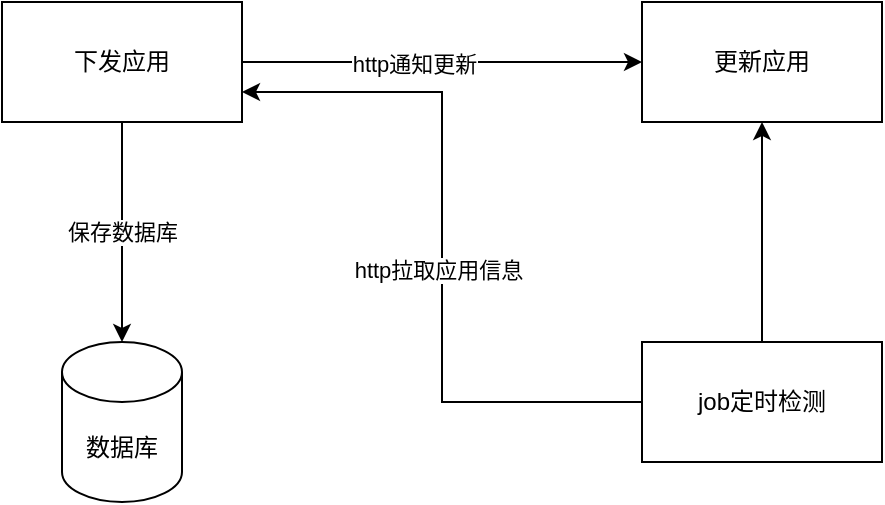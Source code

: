 <mxfile version="14.5.1" type="github">
  <diagram id="1-cLoQC8GiIBF3N2G5Tn" name="第 1 页">
    <mxGraphModel dx="1127" dy="771" grid="1" gridSize="10" guides="1" tooltips="1" connect="1" arrows="1" fold="1" page="1" pageScale="1" pageWidth="827" pageHeight="1169" math="0" shadow="0">
      <root>
        <mxCell id="0" />
        <mxCell id="1" parent="0" />
        <mxCell id="aJlke2dDyM1vWRp-Qd17-6" value="保存数据库" style="edgeStyle=orthogonalEdgeStyle;rounded=0;orthogonalLoop=1;jettySize=auto;html=1;" edge="1" parent="1" source="aJlke2dDyM1vWRp-Qd17-1" target="aJlke2dDyM1vWRp-Qd17-3">
          <mxGeometry relative="1" as="geometry" />
        </mxCell>
        <mxCell id="aJlke2dDyM1vWRp-Qd17-7" style="edgeStyle=orthogonalEdgeStyle;rounded=0;orthogonalLoop=1;jettySize=auto;html=1;" edge="1" parent="1" source="aJlke2dDyM1vWRp-Qd17-1" target="aJlke2dDyM1vWRp-Qd17-2">
          <mxGeometry relative="1" as="geometry" />
        </mxCell>
        <mxCell id="aJlke2dDyM1vWRp-Qd17-8" value="http通知更新" style="edgeLabel;html=1;align=center;verticalAlign=middle;resizable=0;points=[];" vertex="1" connectable="0" parent="aJlke2dDyM1vWRp-Qd17-7">
          <mxGeometry x="-0.14" y="-1" relative="1" as="geometry">
            <mxPoint as="offset" />
          </mxGeometry>
        </mxCell>
        <mxCell id="aJlke2dDyM1vWRp-Qd17-1" value="下发应用" style="rounded=0;whiteSpace=wrap;html=1;" vertex="1" parent="1">
          <mxGeometry x="190" y="200" width="120" height="60" as="geometry" />
        </mxCell>
        <mxCell id="aJlke2dDyM1vWRp-Qd17-2" value="更新应用" style="rounded=0;whiteSpace=wrap;html=1;" vertex="1" parent="1">
          <mxGeometry x="510" y="200" width="120" height="60" as="geometry" />
        </mxCell>
        <mxCell id="aJlke2dDyM1vWRp-Qd17-3" value="数据库" style="shape=cylinder3;whiteSpace=wrap;html=1;boundedLbl=1;backgroundOutline=1;size=15;" vertex="1" parent="1">
          <mxGeometry x="220" y="370" width="60" height="80" as="geometry" />
        </mxCell>
        <mxCell id="aJlke2dDyM1vWRp-Qd17-9" value="" style="edgeStyle=orthogonalEdgeStyle;rounded=0;orthogonalLoop=1;jettySize=auto;html=1;" edge="1" parent="1" source="aJlke2dDyM1vWRp-Qd17-5" target="aJlke2dDyM1vWRp-Qd17-2">
          <mxGeometry relative="1" as="geometry" />
        </mxCell>
        <mxCell id="aJlke2dDyM1vWRp-Qd17-10" style="edgeStyle=orthogonalEdgeStyle;rounded=0;orthogonalLoop=1;jettySize=auto;html=1;entryX=1;entryY=0.75;entryDx=0;entryDy=0;" edge="1" parent="1" source="aJlke2dDyM1vWRp-Qd17-5" target="aJlke2dDyM1vWRp-Qd17-1">
          <mxGeometry relative="1" as="geometry" />
        </mxCell>
        <mxCell id="aJlke2dDyM1vWRp-Qd17-11" value="http拉取应用信息" style="edgeLabel;html=1;align=center;verticalAlign=middle;resizable=0;points=[];" vertex="1" connectable="0" parent="aJlke2dDyM1vWRp-Qd17-10">
          <mxGeometry x="-0.065" y="2" relative="1" as="geometry">
            <mxPoint as="offset" />
          </mxGeometry>
        </mxCell>
        <mxCell id="aJlke2dDyM1vWRp-Qd17-5" value="job定时检测" style="rounded=0;whiteSpace=wrap;html=1;" vertex="1" parent="1">
          <mxGeometry x="510" y="370" width="120" height="60" as="geometry" />
        </mxCell>
      </root>
    </mxGraphModel>
  </diagram>
</mxfile>
